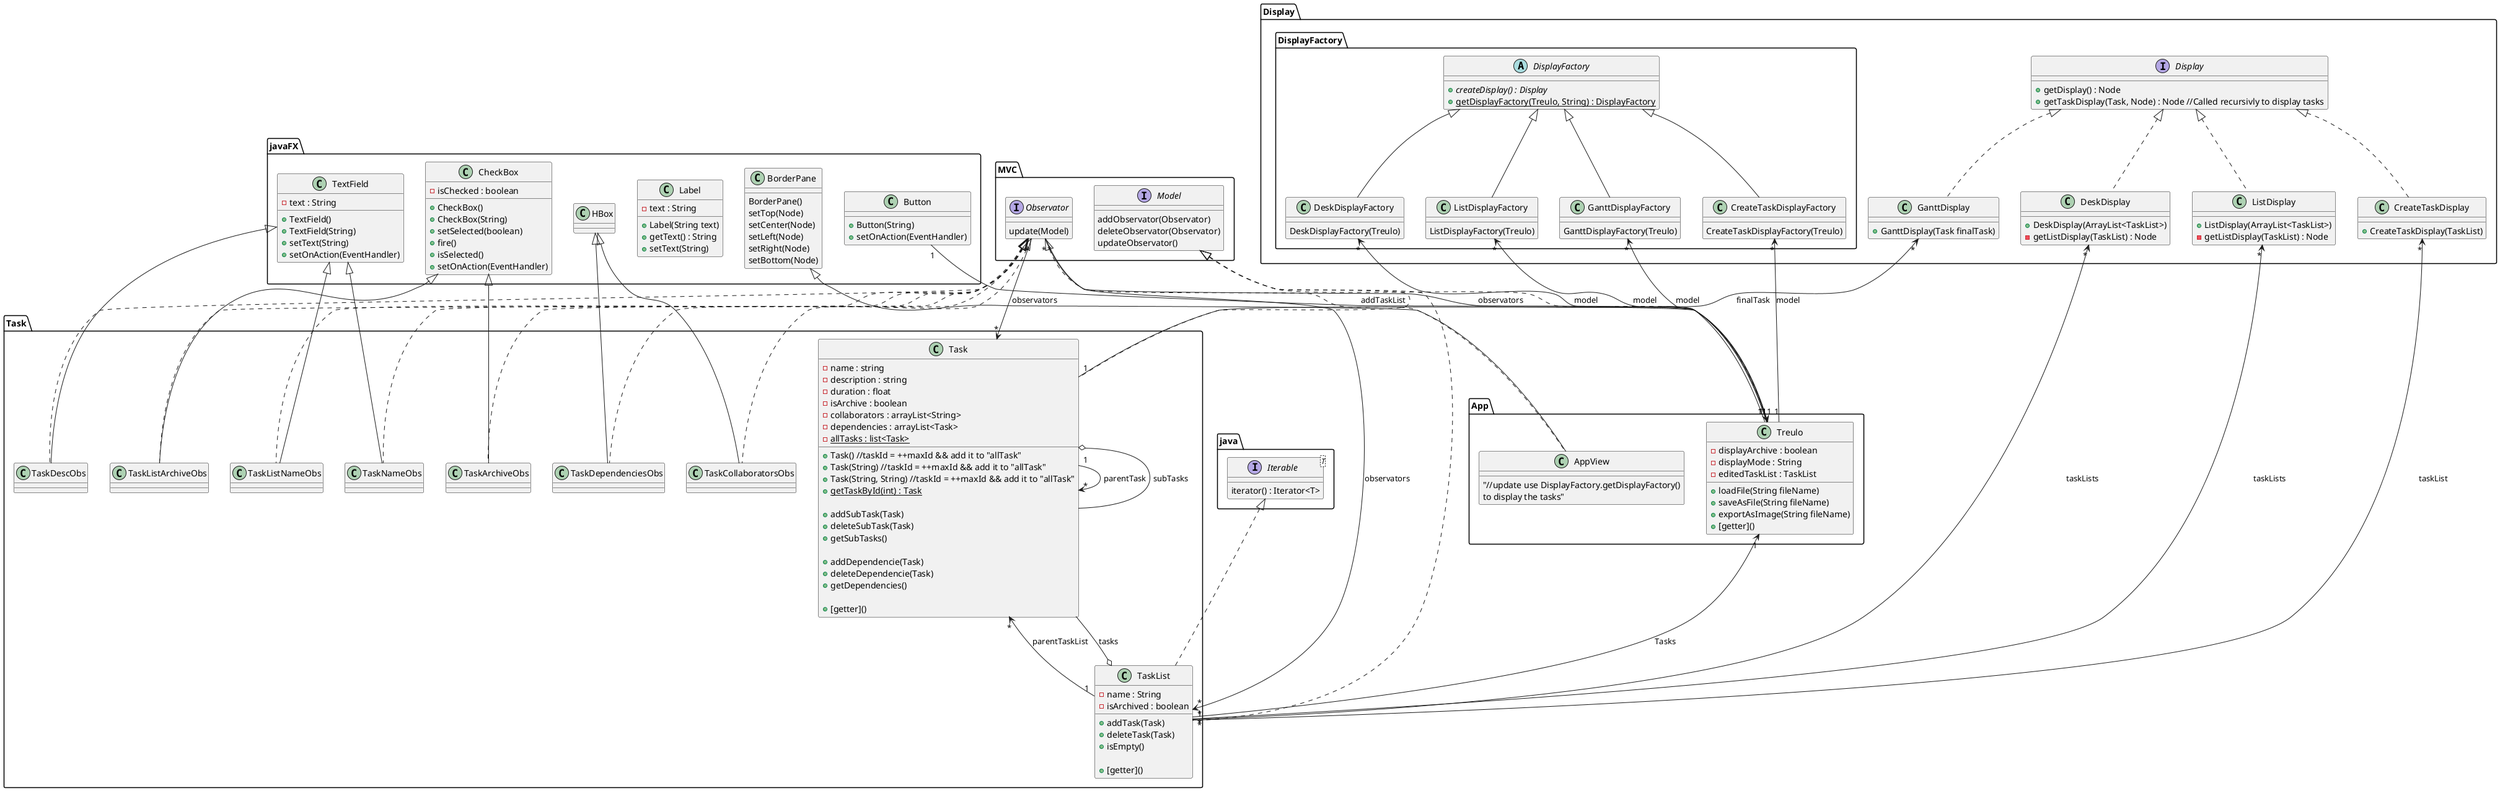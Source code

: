 @startuml

package javaFX {
  class TextField {
    -text : String
    +TextField()
    +TextField(String)
    +setText(String)
    +setOnAction(EventHandler)
  }

  class CheckBox {
    -isChecked : boolean

    +CheckBox()
    +CheckBox(String)
    +setSelected(boolean)
    +fire()
    +isSelected()
    +setOnAction(EventHandler)
  }

  class Label {
    -text : String
    +Label(String text)
    +getText() : String
    +setText(String)
  }

  class Button {
    +Button(String)
    +setOnAction(EventHandler)
  }

  class BorderPane {
    BorderPane()
    setTop(Node)
    setCenter(Node)
    setLeft(Node)
    setRight(Node)
    setBottom(Node)
  }
}

package java {
  interface Iterable<T> {
    iterator() : Iterator<T>
  }
}

package MVC {
  interface Model {
    addObservator(Observator)
    deleteObservator(Observator)
    updateObservator()
  }

  interface Observator {
    update(Model)
  }
}

package Task {

  class Task implements MVC.Model{
    -name : string
    -description : string
    -duration : float
    -isArchive : boolean
    -collaborators : arrayList<String>
    -dependencies : arrayList<Task>
    -{static} allTasks : list<Task>
    +Task() //taskId = ++maxId && add it to "allTask"
    +Task(String) //taskId = ++maxId && add it to "allTask"
    +Task(String, String) //taskId = ++maxId && add it to "allTask"
    +{static}getTaskById(int) : Task

    +addSubTask(Task)
    +deleteSubTask(Task)
    +getSubTasks()

    +addDependencie(Task)
    +deleteDependencie(Task)
    +getDependencies()

    +[getter]()
  }

  class TaskList implements java.Iterable, MVC.Model {
    -name : String
    -isArchived : boolean
    +addTask(Task)
    +deleteTask(Task)
    +isEmpty()

    +[getter]()
  }

  class TaskNameObs extends javaFX.TextField implements MVC.Observator {

  }

  class TaskDescObs extends javaFX.TextField implements MVC.Observator {

  }

  class TaskArchiveObs extends javaFX.CheckBox implements MVC.Observator {

  }

  class TaskCollaboratorsObs extends javaFX.HBox implements MVC.Observator {

  }

  class TaskDependenciesObs extends javaFX.HBox implements MVC.Observator {

  }


  class TaskListNameObs extends javaFX.TextField implements MVC.Observator {

  }

  class TaskListArchiveObs extends javaFX.CheckBox implements MVC.Observator {

  }

  Task "*" <-up- "1" Task : parentTask
  Task "*" <-- "1" TaskList : parentTaskList
  Task o-- Task : subTasks
  Task "*" <-- "*" MVC.Observator : observators

  TaskList o-- Task : tasks
  TaskList "*" <-- "*" MVC.Observator : observators
}

package App {
  class Treulo implements MVC.Model{
    -displayArchive : boolean
    -displayMode : String
    -editedTaskList : TaskList
    +loadFile(String fileName)
    +saveAsFile(String fileName)
    +exportAsImage(String fileName)
    +[getter]()
  }

  Treulo "1" <-- "*" MVC.Observator : observators
  Treulo "1" <-- "*" Task.TaskList : Tasks
  Treulo "1" <-- "1" javaFX.Button : addTaskList

  class AppView extends javaFX.BorderPane implements MVC.Observator {
    "//update use DisplayFactory.getDisplayFactory()\nto display the tasks"
  }
}


package Display {
  interface Display {
    +getDisplay() : Node
    +getTaskDisplay(Task, Node) : Node //Called recursivly to display tasks
  }

  class DeskDisplay implements Display {
    +DeskDisplay(ArrayList<TaskList>)
    -getListDisplay(TaskList) : Node
  }
  DeskDisplay "*" <-- "*" Task.TaskList : taskLists

  class ListDisplay implements Display {
    +ListDisplay(ArrayList<TaskList>)
    -getListDisplay(TaskList) : Node
  }
  ListDisplay "*" <-- "*" Task.TaskList : taskLists

  class GanttDisplay implements Display {
    +GanttDisplay(Task finalTask)
  }
  GanttDisplay "*" <-- "1" Task.Task : finalTask

  class CreateTaskDisplay implements Display {
      +CreateTaskDisplay(TaskList)
    }
  CreateTaskDisplay "*" <-- "1" Task.TaskList : taskList

  package DisplayFactory {
    abstract class DisplayFactory {
      +{abstract} createDisplay() : Display
      +{static} getDisplayFactory(Treulo, String) : DisplayFactory
    }

    class DeskDisplayFactory extends DisplayFactory{
      DeskDisplayFactory(Treulo)
    }
    DeskDisplayFactory "*" <-- "1" Treulo : model

    class ListDisplayFactory extends DisplayFactory{
      ListDisplayFactory(Treulo)
    }
    ListDisplayFactory "*" <-- "1" Treulo : model

    class GanttDisplayFactory extends DisplayFactory{
      GanttDisplayFactory(Treulo)
    }
    GanttDisplayFactory "*" <-- "1" Treulo : model

    class CreateTaskDisplayFactory extends DisplayFactory{
          CreateTaskDisplayFactory(Treulo)
        }
    CreateTaskDisplayFactory "*" <-- "1" Treulo : model
  }
}

@enduml